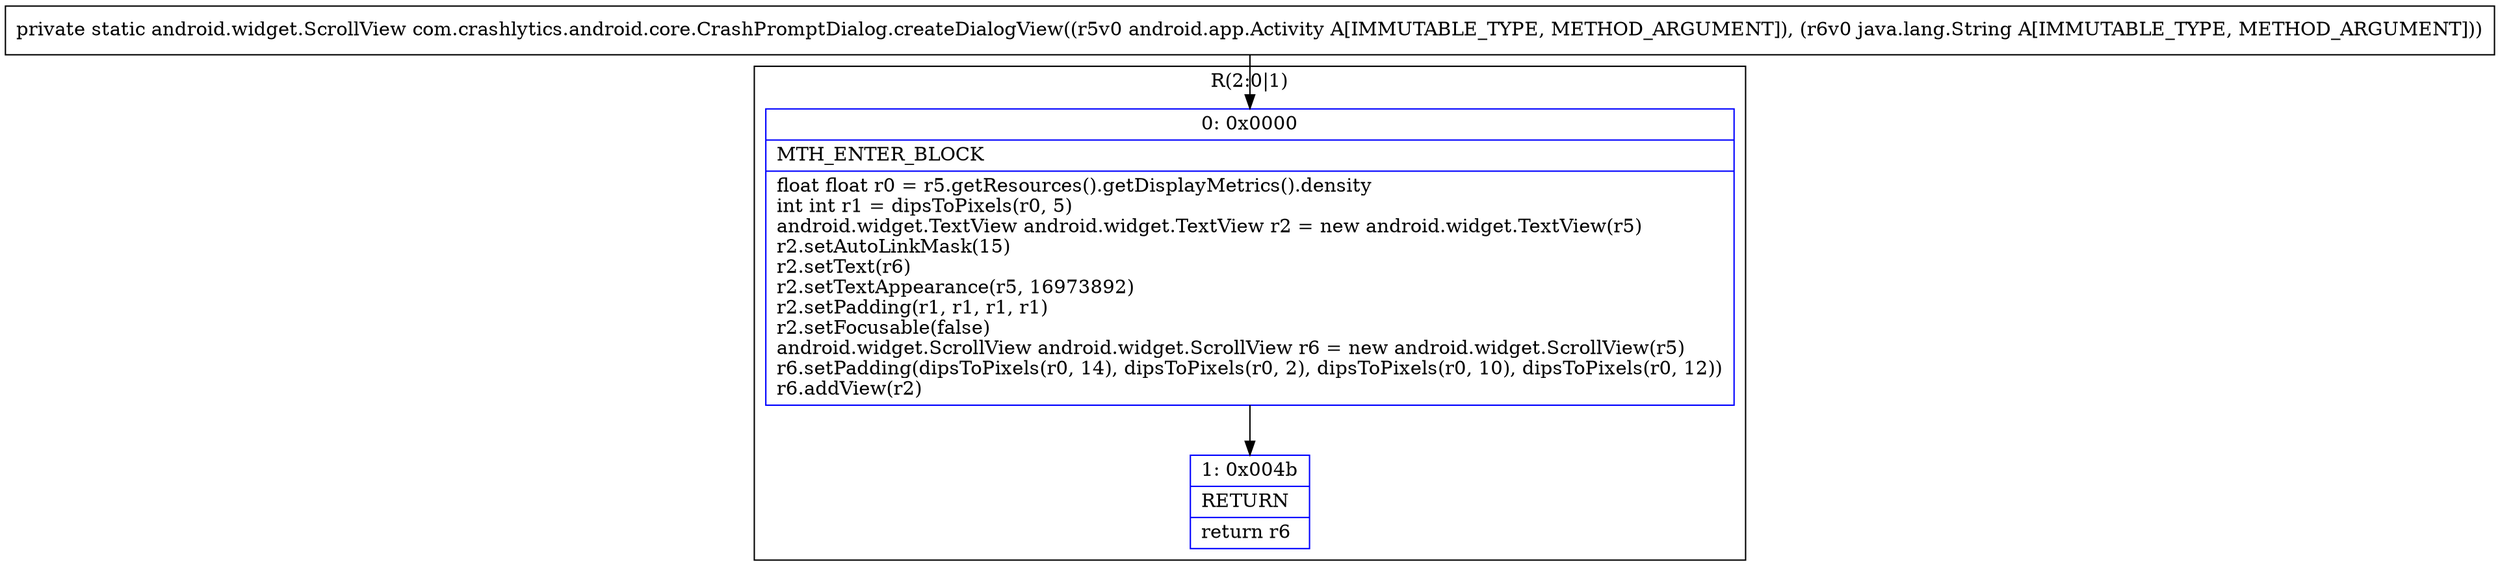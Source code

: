 digraph "CFG forcom.crashlytics.android.core.CrashPromptDialog.createDialogView(Landroid\/app\/Activity;Ljava\/lang\/String;)Landroid\/widget\/ScrollView;" {
subgraph cluster_Region_1347197000 {
label = "R(2:0|1)";
node [shape=record,color=blue];
Node_0 [shape=record,label="{0\:\ 0x0000|MTH_ENTER_BLOCK\l|float float r0 = r5.getResources().getDisplayMetrics().density\lint int r1 = dipsToPixels(r0, 5)\landroid.widget.TextView android.widget.TextView r2 = new android.widget.TextView(r5)\lr2.setAutoLinkMask(15)\lr2.setText(r6)\lr2.setTextAppearance(r5, 16973892)\lr2.setPadding(r1, r1, r1, r1)\lr2.setFocusable(false)\landroid.widget.ScrollView android.widget.ScrollView r6 = new android.widget.ScrollView(r5)\lr6.setPadding(dipsToPixels(r0, 14), dipsToPixels(r0, 2), dipsToPixels(r0, 10), dipsToPixels(r0, 12))\lr6.addView(r2)\l}"];
Node_1 [shape=record,label="{1\:\ 0x004b|RETURN\l|return r6\l}"];
}
MethodNode[shape=record,label="{private static android.widget.ScrollView com.crashlytics.android.core.CrashPromptDialog.createDialogView((r5v0 android.app.Activity A[IMMUTABLE_TYPE, METHOD_ARGUMENT]), (r6v0 java.lang.String A[IMMUTABLE_TYPE, METHOD_ARGUMENT])) }"];
MethodNode -> Node_0;
Node_0 -> Node_1;
}

